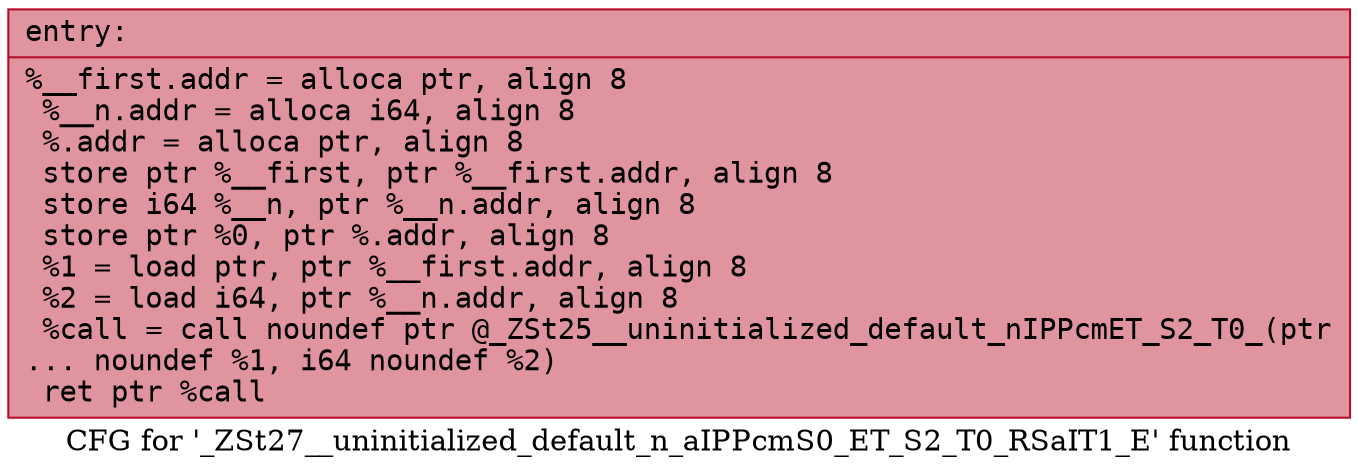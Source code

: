 digraph "CFG for '_ZSt27__uninitialized_default_n_aIPPcmS0_ET_S2_T0_RSaIT1_E' function" {
	label="CFG for '_ZSt27__uninitialized_default_n_aIPPcmS0_ET_S2_T0_RSaIT1_E' function";

	Node0x561f16550980 [shape=record,color="#b70d28ff", style=filled, fillcolor="#b70d2870" fontname="Courier",label="{entry:\l|  %__first.addr = alloca ptr, align 8\l  %__n.addr = alloca i64, align 8\l  %.addr = alloca ptr, align 8\l  store ptr %__first, ptr %__first.addr, align 8\l  store i64 %__n, ptr %__n.addr, align 8\l  store ptr %0, ptr %.addr, align 8\l  %1 = load ptr, ptr %__first.addr, align 8\l  %2 = load i64, ptr %__n.addr, align 8\l  %call = call noundef ptr @_ZSt25__uninitialized_default_nIPPcmET_S2_T0_(ptr\l... noundef %1, i64 noundef %2)\l  ret ptr %call\l}"];
}
